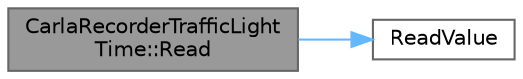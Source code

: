 digraph "CarlaRecorderTrafficLightTime::Read"
{
 // INTERACTIVE_SVG=YES
 // LATEX_PDF_SIZE
  bgcolor="transparent";
  edge [fontname=Helvetica,fontsize=10,labelfontname=Helvetica,labelfontsize=10];
  node [fontname=Helvetica,fontsize=10,shape=box,height=0.2,width=0.4];
  rankdir="LR";
  Node1 [id="Node000001",label="CarlaRecorderTrafficLight\lTime::Read",height=0.2,width=0.4,color="gray40", fillcolor="grey60", style="filled", fontcolor="black",tooltip=" "];
  Node1 -> Node2 [id="edge1_Node000001_Node000002",color="steelblue1",style="solid",tooltip=" "];
  Node2 [id="Node000002",label="ReadValue",height=0.2,width=0.4,color="grey40", fillcolor="white", style="filled",URL="$d6/dd1/CarlaRecorderHelpers_8h.html#af7b2a7c287743d6b41ad64e8df3faa5f",tooltip=" "];
}
